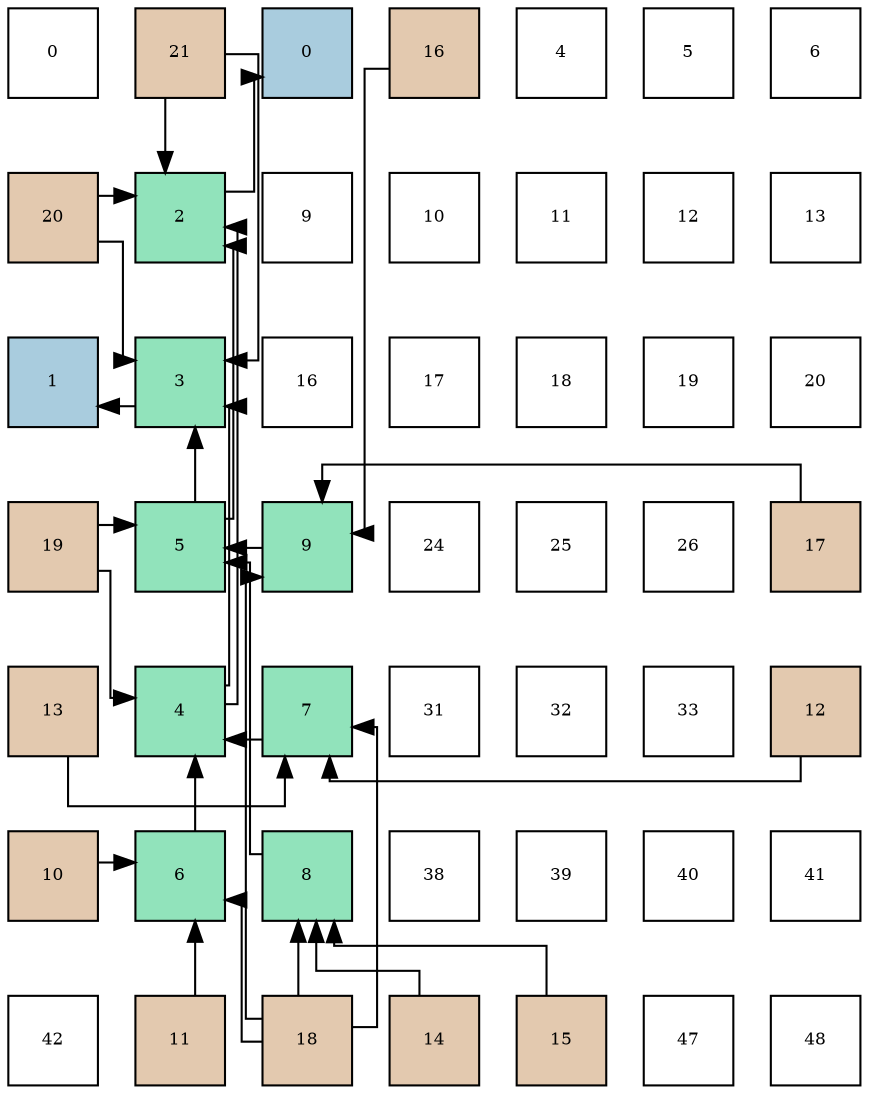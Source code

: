 digraph layout{
 rankdir=TB;
 splines=ortho;
 node [style=filled shape=square fixedsize=true width=0.6];
0[label="0", fontsize=8, fillcolor="#ffffff"];
1[label="21", fontsize=8, fillcolor="#e3c9af"];
2[label="0", fontsize=8, fillcolor="#a9ccde"];
3[label="16", fontsize=8, fillcolor="#e3c9af"];
4[label="4", fontsize=8, fillcolor="#ffffff"];
5[label="5", fontsize=8, fillcolor="#ffffff"];
6[label="6", fontsize=8, fillcolor="#ffffff"];
7[label="20", fontsize=8, fillcolor="#e3c9af"];
8[label="2", fontsize=8, fillcolor="#91e3bb"];
9[label="9", fontsize=8, fillcolor="#ffffff"];
10[label="10", fontsize=8, fillcolor="#ffffff"];
11[label="11", fontsize=8, fillcolor="#ffffff"];
12[label="12", fontsize=8, fillcolor="#ffffff"];
13[label="13", fontsize=8, fillcolor="#ffffff"];
14[label="1", fontsize=8, fillcolor="#a9ccde"];
15[label="3", fontsize=8, fillcolor="#91e3bb"];
16[label="16", fontsize=8, fillcolor="#ffffff"];
17[label="17", fontsize=8, fillcolor="#ffffff"];
18[label="18", fontsize=8, fillcolor="#ffffff"];
19[label="19", fontsize=8, fillcolor="#ffffff"];
20[label="20", fontsize=8, fillcolor="#ffffff"];
21[label="19", fontsize=8, fillcolor="#e3c9af"];
22[label="5", fontsize=8, fillcolor="#91e3bb"];
23[label="9", fontsize=8, fillcolor="#91e3bb"];
24[label="24", fontsize=8, fillcolor="#ffffff"];
25[label="25", fontsize=8, fillcolor="#ffffff"];
26[label="26", fontsize=8, fillcolor="#ffffff"];
27[label="17", fontsize=8, fillcolor="#e3c9af"];
28[label="13", fontsize=8, fillcolor="#e3c9af"];
29[label="4", fontsize=8, fillcolor="#91e3bb"];
30[label="7", fontsize=8, fillcolor="#91e3bb"];
31[label="31", fontsize=8, fillcolor="#ffffff"];
32[label="32", fontsize=8, fillcolor="#ffffff"];
33[label="33", fontsize=8, fillcolor="#ffffff"];
34[label="12", fontsize=8, fillcolor="#e3c9af"];
35[label="10", fontsize=8, fillcolor="#e3c9af"];
36[label="6", fontsize=8, fillcolor="#91e3bb"];
37[label="8", fontsize=8, fillcolor="#91e3bb"];
38[label="38", fontsize=8, fillcolor="#ffffff"];
39[label="39", fontsize=8, fillcolor="#ffffff"];
40[label="40", fontsize=8, fillcolor="#ffffff"];
41[label="41", fontsize=8, fillcolor="#ffffff"];
42[label="42", fontsize=8, fillcolor="#ffffff"];
43[label="11", fontsize=8, fillcolor="#e3c9af"];
44[label="18", fontsize=8, fillcolor="#e3c9af"];
45[label="14", fontsize=8, fillcolor="#e3c9af"];
46[label="15", fontsize=8, fillcolor="#e3c9af"];
47[label="47", fontsize=8, fillcolor="#ffffff"];
48[label="48", fontsize=8, fillcolor="#ffffff"];
edge [constraint=false, style=vis];8 -> 2;
15 -> 14;
29 -> 8;
29 -> 15;
22 -> 8;
22 -> 15;
36 -> 29;
30 -> 29;
37 -> 22;
23 -> 22;
35 -> 36;
43 -> 36;
34 -> 30;
28 -> 30;
45 -> 37;
46 -> 37;
3 -> 23;
27 -> 23;
44 -> 36;
44 -> 30;
44 -> 37;
44 -> 23;
21 -> 29;
21 -> 22;
7 -> 8;
7 -> 15;
1 -> 8;
1 -> 15;
edge [constraint=true, style=invis];
0 -> 7 -> 14 -> 21 -> 28 -> 35 -> 42;
1 -> 8 -> 15 -> 22 -> 29 -> 36 -> 43;
2 -> 9 -> 16 -> 23 -> 30 -> 37 -> 44;
3 -> 10 -> 17 -> 24 -> 31 -> 38 -> 45;
4 -> 11 -> 18 -> 25 -> 32 -> 39 -> 46;
5 -> 12 -> 19 -> 26 -> 33 -> 40 -> 47;
6 -> 13 -> 20 -> 27 -> 34 -> 41 -> 48;
rank = same {0 -> 1 -> 2 -> 3 -> 4 -> 5 -> 6};
rank = same {7 -> 8 -> 9 -> 10 -> 11 -> 12 -> 13};
rank = same {14 -> 15 -> 16 -> 17 -> 18 -> 19 -> 20};
rank = same {21 -> 22 -> 23 -> 24 -> 25 -> 26 -> 27};
rank = same {28 -> 29 -> 30 -> 31 -> 32 -> 33 -> 34};
rank = same {35 -> 36 -> 37 -> 38 -> 39 -> 40 -> 41};
rank = same {42 -> 43 -> 44 -> 45 -> 46 -> 47 -> 48};
}